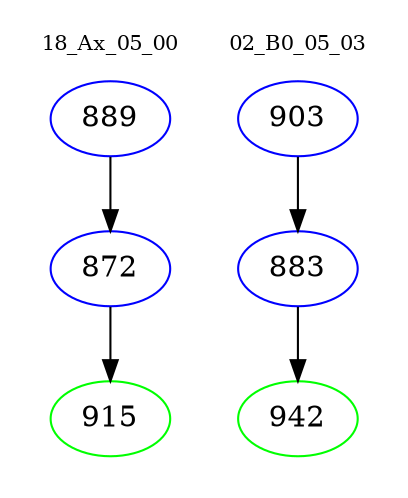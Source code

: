 digraph{
subgraph cluster_0 {
color = white
label = "18_Ax_05_00";
fontsize=10;
T0_889 [label="889", color="blue"]
T0_889 -> T0_872 [color="black"]
T0_872 [label="872", color="blue"]
T0_872 -> T0_915 [color="black"]
T0_915 [label="915", color="green"]
}
subgraph cluster_1 {
color = white
label = "02_B0_05_03";
fontsize=10;
T1_903 [label="903", color="blue"]
T1_903 -> T1_883 [color="black"]
T1_883 [label="883", color="blue"]
T1_883 -> T1_942 [color="black"]
T1_942 [label="942", color="green"]
}
}

